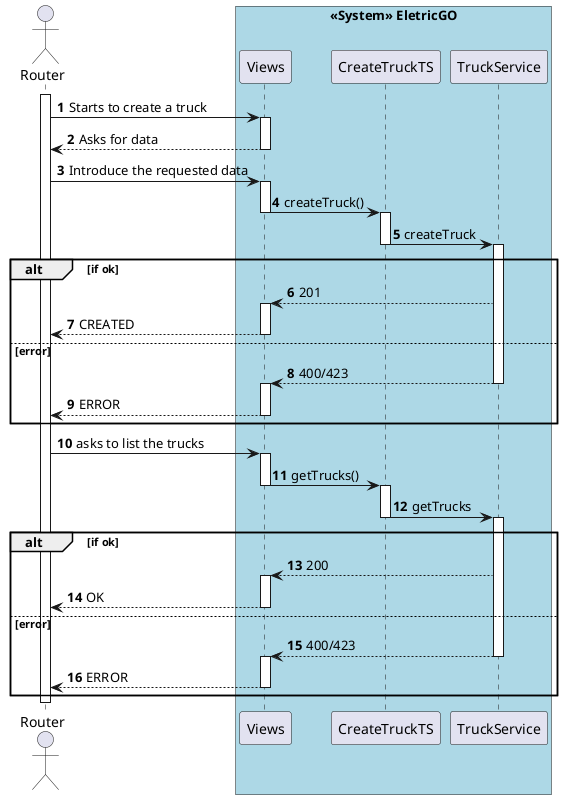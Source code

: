 @startuml Sequence Diagram
autonumber

actor Router as LM

activate LM
box "<<System>> EletricGO" #LightBlue
'participant "<<System>> EletricGO" as E
participant "Views" as Views
participant "CreateTruckTS" as ctr
participant "TruckService" as serv
end box


    LM -> Views: Starts to create a truck
    activate Views
    Views --> LM: Asks for data
    deactivate Views
    LM-> Views: Introduce the requested data
    activate Views
    Views -> ctr: createTruck()
    
    deactivate Views
    activate ctr
    ctr -> serv: createTruck
     deactivate ctr

    activate serv
   
   

    alt if ok
  

    serv --> Views: 201
     
    activate Views
    LM <-- Views: CREATED
    deactivate Views
   
    else error
    Views <-- serv: 400/423
    deactivate ctr
    activate Views

    deactivate serv
    LM <-- Views: ERROR
    deactivate Views

end alt


            LM -> Views: asks to list the trucks
            activate Views
            Views -> ctr: getTrucks()
            deactivate Views
            activate ctr

    ctr -> serv: getTrucks
    deactivate ctr
    activate serv
   
 

    alt if ok
    

    serv --> Views: 200
     
    activate Views
    LM <-- Views: OK
    deactivate Views
   
    else error
    Views <-- serv: 400/423
    deactivate ctr
    activate Views

    deactivate serv
    LM <-- Views: ERROR
    deactivate Views

                end alt
               


                deactivate LM

                @enduml